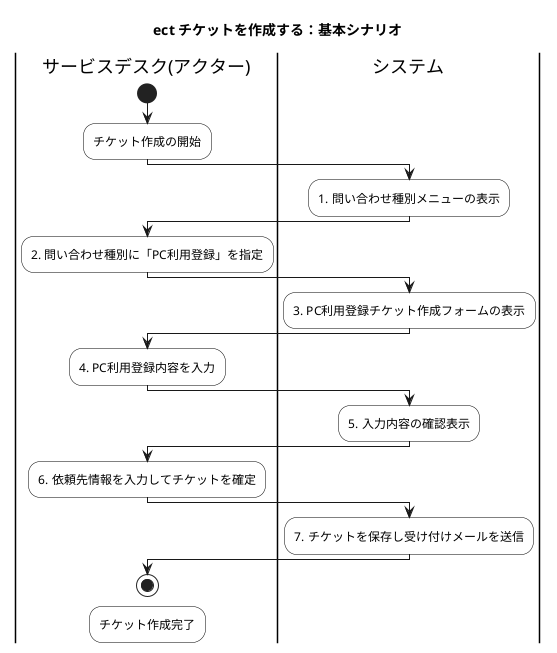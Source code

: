 @startuml
title ect チケットを作成する：基本シナリオ
skinparam ActivityBorderRoundCorner 8
skinparam activity {
  BackgroundColor White
  BorderColor Black
}

|サービスデスク(アクター)|
start
:チケット作成の開始;

|システム|
:1. 問い合わせ種別メニューの表示;

|サービスデスク(アクター)|
:2. 問い合わせ種別に「PC利用登録」を指定;

|システム|
:3. PC利用登録チケット作成フォームの表示;

|サービスデスク(アクター)|
:4. PC利用登録内容を入力;

|システム|
:5. 入力内容の確認表示;

|サービスデスク(アクター)|
:6. 依頼先情報を入力してチケットを確定;

|システム|
:7. チケットを保存し受け付けメールを送信;

|サービスデスク(アクター)|
stop
:チケット作成完了;
@enduml
